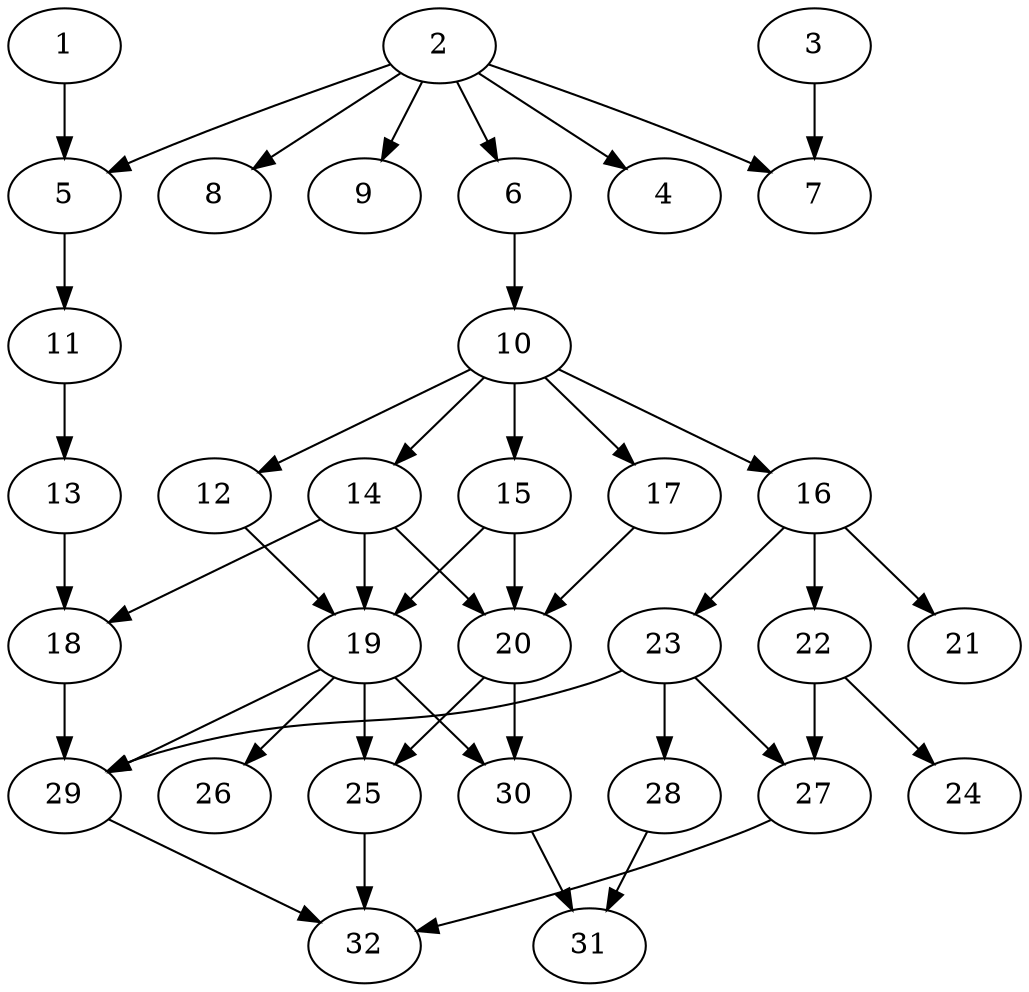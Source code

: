 // DAG (tier=2-normal, mode=data, n=32, ccr=0.415, fat=0.510, density=0.402, regular=0.452, jump=0.121, mindata=2097152, maxdata=16777216)
// DAG automatically generated by daggen at Sun Aug 24 16:33:34 2025
// /home/ermia/Project/Environments/daggen/bin/daggen --dot --ccr 0.415 --fat 0.510 --regular 0.452 --density 0.402 --jump 0.121 --mindata 2097152 --maxdata 16777216 -n 32 
digraph G {
  1 [size="1514708586409003264", alpha="0.11", expect_size="757354293204501632"]
  1 -> 5 [size ="931903884492800"]
  2 [size="38877264109452856", alpha="0.14", expect_size="19438632054726428"]
  2 -> 4 [size ="1307157265907712"]
  2 -> 5 [size ="1307157265907712"]
  2 -> 6 [size ="1307157265907712"]
  2 -> 7 [size ="1307157265907712"]
  2 -> 8 [size ="1307157265907712"]
  2 -> 9 [size ="1307157265907712"]
  3 [size="93585779339824544", alpha="0.17", expect_size="46792889669912272"]
  3 -> 7 [size ="1806287721463808"]
  4 [size="103756742143405408", alpha="0.16", expect_size="51878371071702704"]
  5 [size="22039422034277040128", alpha="0.01", expect_size="11019711017138520064"]
  5 -> 11 [size ="62886407831552"]
  6 [size="765843230955002624", alpha="0.07", expect_size="382921615477501312"]
  6 -> 10 [size ="463840496058368"]
  7 [size="1852644124401667670016", alpha="0.09", expect_size="926322062200833835008"]
  8 [size="23845018070714064", alpha="0.03", expect_size="11922509035357032"]
  9 [size="100645488628882368", alpha="0.12", expect_size="50322744314441184"]
  10 [size="194486158983941849088", alpha="0.03", expect_size="97243079491970924544"]
  10 -> 12 [size ="268544205914112"]
  10 -> 14 [size ="268544205914112"]
  10 -> 15 [size ="268544205914112"]
  10 -> 16 [size ="268544205914112"]
  10 -> 17 [size ="268544205914112"]
  11 [size="19618284176531940", alpha="0.04", expect_size="9809142088265970"]
  11 -> 13 [size ="371858302042112"]
  12 [size="3828225707679520256", alpha="0.16", expect_size="1914112853839760128"]
  12 -> 19 [size ="1309462010789888"]
  13 [size="477146042547622336", alpha="0.12", expect_size="238573021273811168"]
  13 -> 18 [size ="238937494781952"]
  14 [size="8532704231292806", alpha="0.17", expect_size="4266352115646403"]
  14 -> 18 [size ="153737691660288"]
  14 -> 19 [size ="153737691660288"]
  14 -> 20 [size ="153737691660288"]
  15 [size="22031813832618668", alpha="0.02", expect_size="11015906916309334"]
  15 -> 19 [size ="814544876208128"]
  15 -> 20 [size ="814544876208128"]
  16 [size="2153005452303007744000", alpha="0.12", expect_size="1076502726151503872000"]
  16 -> 21 [size ="1333890174156800"]
  16 -> 22 [size ="1333890174156800"]
  16 -> 23 [size ="1333890174156800"]
  17 [size="45551057080563752", alpha="0.16", expect_size="22775528540281876"]
  17 -> 20 [size ="789284126720000"]
  18 [size="585337782705498095616", alpha="0.15", expect_size="292668891352749047808"]
  18 -> 29 [size ="559793295065088"]
  19 [size="18980481341676504", alpha="0.00", expect_size="9490240670838252"]
  19 -> 25 [size ="327260703817728"]
  19 -> 26 [size ="327260703817728"]
  19 -> 29 [size ="327260703817728"]
  19 -> 30 [size ="327260703817728"]
  20 [size="4744678631444084736", alpha="0.02", expect_size="2372339315722042368"]
  20 -> 25 [size ="1718506752049152"]
  20 -> 30 [size ="1718506752049152"]
  21 [size="35958832835099352", alpha="0.14", expect_size="17979416417549676"]
  22 [size="799575651273624518656", alpha="0.01", expect_size="399787825636812259328"]
  22 -> 24 [size ="689175284154368"]
  22 -> 27 [size ="689175284154368"]
  23 [size="114993124225069264", alpha="0.14", expect_size="57496562112534632"]
  23 -> 27 [size ="2107938944581632"]
  23 -> 28 [size ="2107938944581632"]
  23 -> 29 [size ="2107938944581632"]
  24 [size="853904819034604928", alpha="0.01", expect_size="426952409517302464"]
  25 [size="132693452847981789184", alpha="0.13", expect_size="66346726423990894592"]
  25 -> 32 [size ="208124392767488"]
  26 [size="95141287403201408", alpha="0.06", expect_size="47570643701600704"]
  27 [size="1471262567224607506432", alpha="0.10", expect_size="735631283612303753216"]
  27 -> 32 [size ="1034864392404992"]
  28 [size="3149092525710058", alpha="0.15", expect_size="1574546262855029"]
  28 -> 31 [size ="204298046668800"]
  29 [size="2434380551001967951872", alpha="0.05", expect_size="1217190275500983975936"]
  29 -> 32 [size ="1447712419479552"]
  30 [size="14797166213223586", alpha="0.17", expect_size="7398583106611793"]
  30 -> 31 [size ="1824304211689472"]
  31 [size="2414595565497313792", alpha="0.07", expect_size="1207297782748656896"]
  32 [size="2076083656310273343488", alpha="0.19", expect_size="1038041828155136671744"]
}